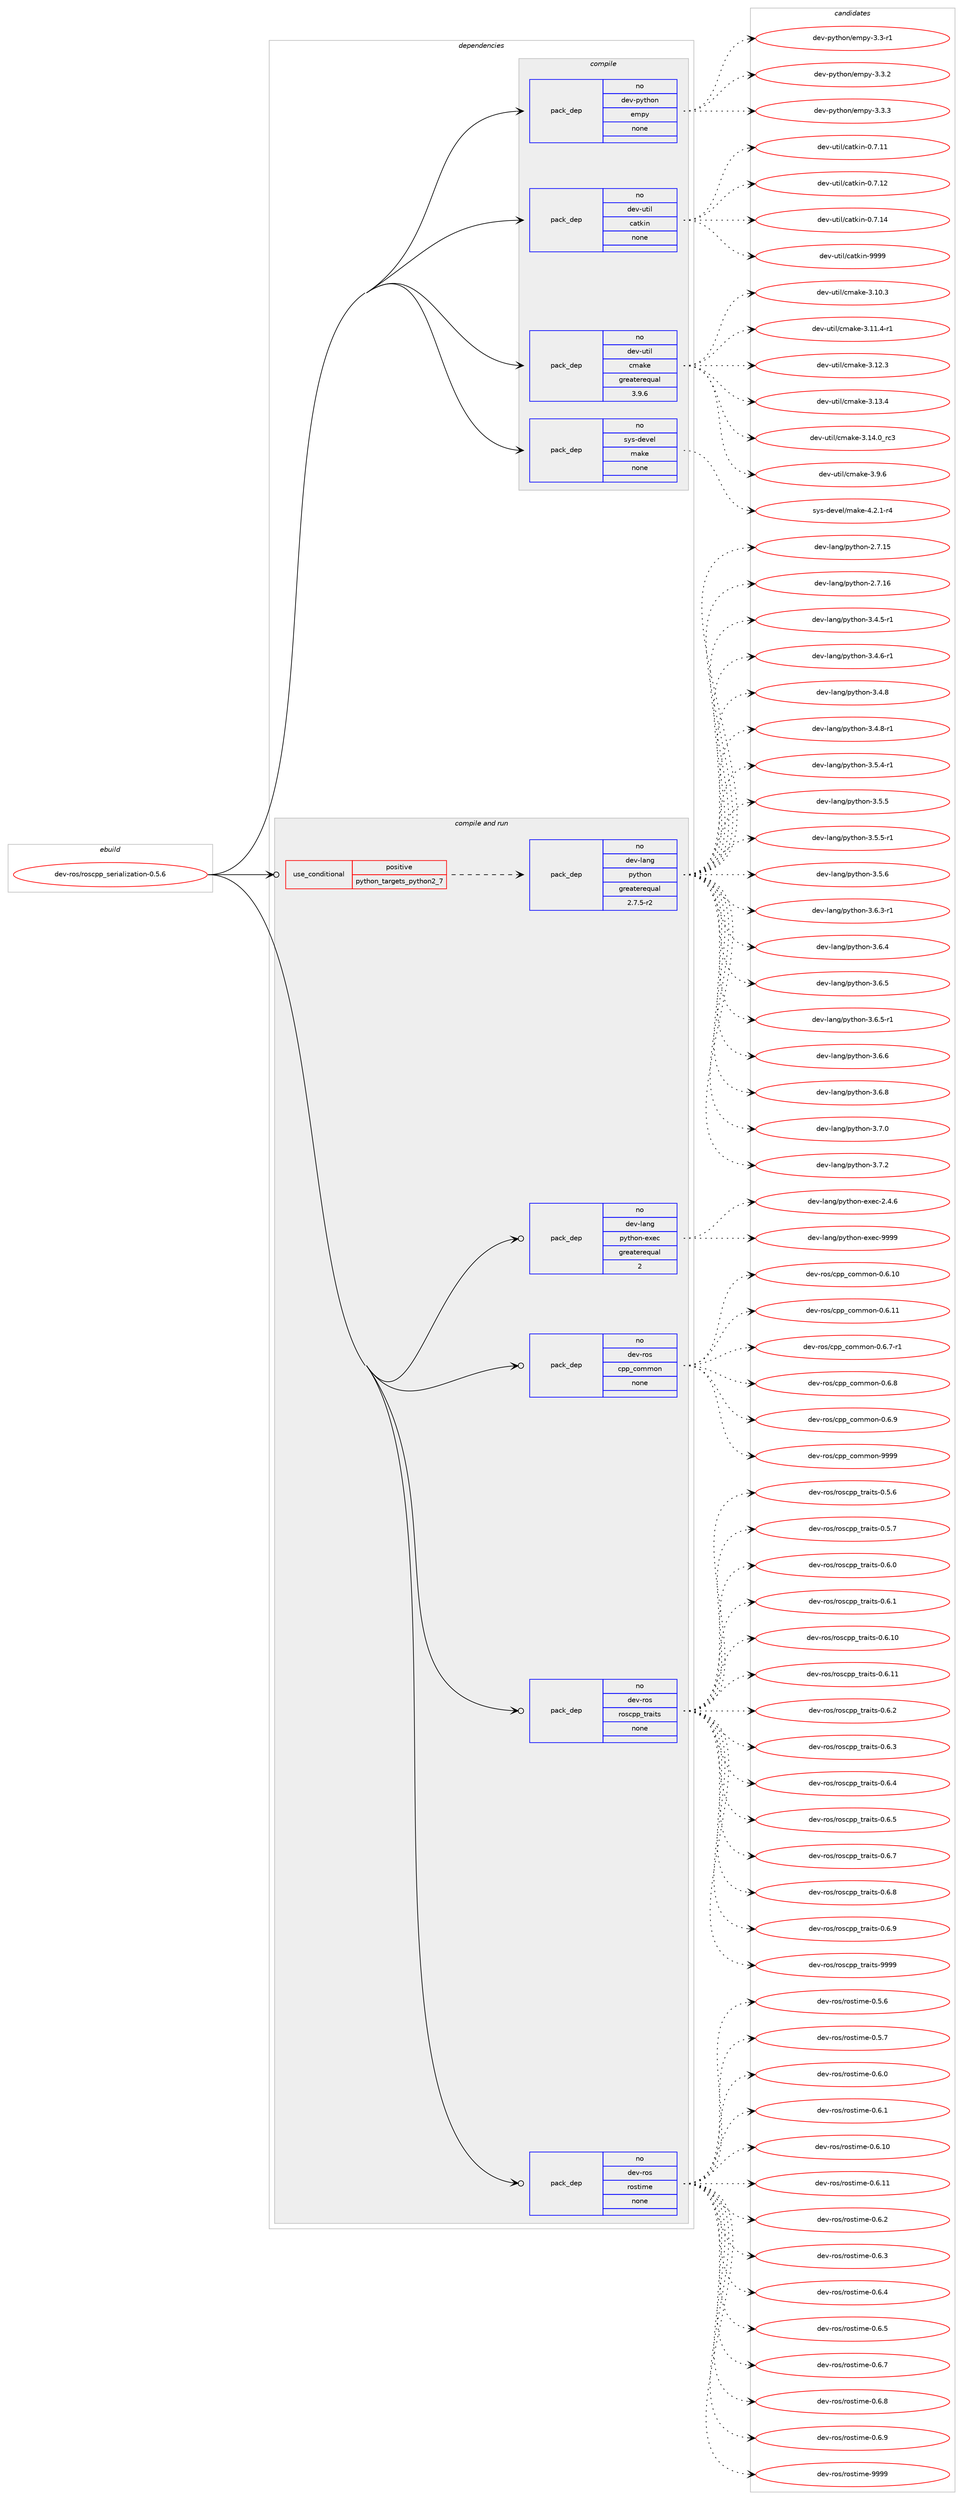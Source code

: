 digraph prolog {

# *************
# Graph options
# *************

newrank=true;
concentrate=true;
compound=true;
graph [rankdir=LR,fontname=Helvetica,fontsize=10,ranksep=1.5];#, ranksep=2.5, nodesep=0.2];
edge  [arrowhead=vee];
node  [fontname=Helvetica,fontsize=10];

# **********
# The ebuild
# **********

subgraph cluster_leftcol {
color=gray;
rank=same;
label=<<i>ebuild</i>>;
id [label="dev-ros/roscpp_serialization-0.5.6", color=red, width=4, href="../dev-ros/roscpp_serialization-0.5.6.svg"];
}

# ****************
# The dependencies
# ****************

subgraph cluster_midcol {
color=gray;
label=<<i>dependencies</i>>;
subgraph cluster_compile {
fillcolor="#eeeeee";
style=filled;
label=<<i>compile</i>>;
subgraph pack1051457 {
dependency1464646 [label=<<TABLE BORDER="0" CELLBORDER="1" CELLSPACING="0" CELLPADDING="4" WIDTH="220"><TR><TD ROWSPAN="6" CELLPADDING="30">pack_dep</TD></TR><TR><TD WIDTH="110">no</TD></TR><TR><TD>dev-python</TD></TR><TR><TD>empy</TD></TR><TR><TD>none</TD></TR><TR><TD></TD></TR></TABLE>>, shape=none, color=blue];
}
id:e -> dependency1464646:w [weight=20,style="solid",arrowhead="vee"];
subgraph pack1051458 {
dependency1464647 [label=<<TABLE BORDER="0" CELLBORDER="1" CELLSPACING="0" CELLPADDING="4" WIDTH="220"><TR><TD ROWSPAN="6" CELLPADDING="30">pack_dep</TD></TR><TR><TD WIDTH="110">no</TD></TR><TR><TD>dev-util</TD></TR><TR><TD>catkin</TD></TR><TR><TD>none</TD></TR><TR><TD></TD></TR></TABLE>>, shape=none, color=blue];
}
id:e -> dependency1464647:w [weight=20,style="solid",arrowhead="vee"];
subgraph pack1051459 {
dependency1464648 [label=<<TABLE BORDER="0" CELLBORDER="1" CELLSPACING="0" CELLPADDING="4" WIDTH="220"><TR><TD ROWSPAN="6" CELLPADDING="30">pack_dep</TD></TR><TR><TD WIDTH="110">no</TD></TR><TR><TD>dev-util</TD></TR><TR><TD>cmake</TD></TR><TR><TD>greaterequal</TD></TR><TR><TD>3.9.6</TD></TR></TABLE>>, shape=none, color=blue];
}
id:e -> dependency1464648:w [weight=20,style="solid",arrowhead="vee"];
subgraph pack1051460 {
dependency1464649 [label=<<TABLE BORDER="0" CELLBORDER="1" CELLSPACING="0" CELLPADDING="4" WIDTH="220"><TR><TD ROWSPAN="6" CELLPADDING="30">pack_dep</TD></TR><TR><TD WIDTH="110">no</TD></TR><TR><TD>sys-devel</TD></TR><TR><TD>make</TD></TR><TR><TD>none</TD></TR><TR><TD></TD></TR></TABLE>>, shape=none, color=blue];
}
id:e -> dependency1464649:w [weight=20,style="solid",arrowhead="vee"];
}
subgraph cluster_compileandrun {
fillcolor="#eeeeee";
style=filled;
label=<<i>compile and run</i>>;
subgraph cond389799 {
dependency1464650 [label=<<TABLE BORDER="0" CELLBORDER="1" CELLSPACING="0" CELLPADDING="4"><TR><TD ROWSPAN="3" CELLPADDING="10">use_conditional</TD></TR><TR><TD>positive</TD></TR><TR><TD>python_targets_python2_7</TD></TR></TABLE>>, shape=none, color=red];
subgraph pack1051461 {
dependency1464651 [label=<<TABLE BORDER="0" CELLBORDER="1" CELLSPACING="0" CELLPADDING="4" WIDTH="220"><TR><TD ROWSPAN="6" CELLPADDING="30">pack_dep</TD></TR><TR><TD WIDTH="110">no</TD></TR><TR><TD>dev-lang</TD></TR><TR><TD>python</TD></TR><TR><TD>greaterequal</TD></TR><TR><TD>2.7.5-r2</TD></TR></TABLE>>, shape=none, color=blue];
}
dependency1464650:e -> dependency1464651:w [weight=20,style="dashed",arrowhead="vee"];
}
id:e -> dependency1464650:w [weight=20,style="solid",arrowhead="odotvee"];
subgraph pack1051462 {
dependency1464652 [label=<<TABLE BORDER="0" CELLBORDER="1" CELLSPACING="0" CELLPADDING="4" WIDTH="220"><TR><TD ROWSPAN="6" CELLPADDING="30">pack_dep</TD></TR><TR><TD WIDTH="110">no</TD></TR><TR><TD>dev-lang</TD></TR><TR><TD>python-exec</TD></TR><TR><TD>greaterequal</TD></TR><TR><TD>2</TD></TR></TABLE>>, shape=none, color=blue];
}
id:e -> dependency1464652:w [weight=20,style="solid",arrowhead="odotvee"];
subgraph pack1051463 {
dependency1464653 [label=<<TABLE BORDER="0" CELLBORDER="1" CELLSPACING="0" CELLPADDING="4" WIDTH="220"><TR><TD ROWSPAN="6" CELLPADDING="30">pack_dep</TD></TR><TR><TD WIDTH="110">no</TD></TR><TR><TD>dev-ros</TD></TR><TR><TD>cpp_common</TD></TR><TR><TD>none</TD></TR><TR><TD></TD></TR></TABLE>>, shape=none, color=blue];
}
id:e -> dependency1464653:w [weight=20,style="solid",arrowhead="odotvee"];
subgraph pack1051464 {
dependency1464654 [label=<<TABLE BORDER="0" CELLBORDER="1" CELLSPACING="0" CELLPADDING="4" WIDTH="220"><TR><TD ROWSPAN="6" CELLPADDING="30">pack_dep</TD></TR><TR><TD WIDTH="110">no</TD></TR><TR><TD>dev-ros</TD></TR><TR><TD>roscpp_traits</TD></TR><TR><TD>none</TD></TR><TR><TD></TD></TR></TABLE>>, shape=none, color=blue];
}
id:e -> dependency1464654:w [weight=20,style="solid",arrowhead="odotvee"];
subgraph pack1051465 {
dependency1464655 [label=<<TABLE BORDER="0" CELLBORDER="1" CELLSPACING="0" CELLPADDING="4" WIDTH="220"><TR><TD ROWSPAN="6" CELLPADDING="30">pack_dep</TD></TR><TR><TD WIDTH="110">no</TD></TR><TR><TD>dev-ros</TD></TR><TR><TD>rostime</TD></TR><TR><TD>none</TD></TR><TR><TD></TD></TR></TABLE>>, shape=none, color=blue];
}
id:e -> dependency1464655:w [weight=20,style="solid",arrowhead="odotvee"];
}
subgraph cluster_run {
fillcolor="#eeeeee";
style=filled;
label=<<i>run</i>>;
}
}

# **************
# The candidates
# **************

subgraph cluster_choices {
rank=same;
color=gray;
label=<<i>candidates</i>>;

subgraph choice1051457 {
color=black;
nodesep=1;
choice1001011184511212111610411111047101109112121455146514511449 [label="dev-python/empy-3.3-r1", color=red, width=4,href="../dev-python/empy-3.3-r1.svg"];
choice1001011184511212111610411111047101109112121455146514650 [label="dev-python/empy-3.3.2", color=red, width=4,href="../dev-python/empy-3.3.2.svg"];
choice1001011184511212111610411111047101109112121455146514651 [label="dev-python/empy-3.3.3", color=red, width=4,href="../dev-python/empy-3.3.3.svg"];
dependency1464646:e -> choice1001011184511212111610411111047101109112121455146514511449:w [style=dotted,weight="100"];
dependency1464646:e -> choice1001011184511212111610411111047101109112121455146514650:w [style=dotted,weight="100"];
dependency1464646:e -> choice1001011184511212111610411111047101109112121455146514651:w [style=dotted,weight="100"];
}
subgraph choice1051458 {
color=black;
nodesep=1;
choice1001011184511711610510847999711610710511045484655464949 [label="dev-util/catkin-0.7.11", color=red, width=4,href="../dev-util/catkin-0.7.11.svg"];
choice1001011184511711610510847999711610710511045484655464950 [label="dev-util/catkin-0.7.12", color=red, width=4,href="../dev-util/catkin-0.7.12.svg"];
choice1001011184511711610510847999711610710511045484655464952 [label="dev-util/catkin-0.7.14", color=red, width=4,href="../dev-util/catkin-0.7.14.svg"];
choice100101118451171161051084799971161071051104557575757 [label="dev-util/catkin-9999", color=red, width=4,href="../dev-util/catkin-9999.svg"];
dependency1464647:e -> choice1001011184511711610510847999711610710511045484655464949:w [style=dotted,weight="100"];
dependency1464647:e -> choice1001011184511711610510847999711610710511045484655464950:w [style=dotted,weight="100"];
dependency1464647:e -> choice1001011184511711610510847999711610710511045484655464952:w [style=dotted,weight="100"];
dependency1464647:e -> choice100101118451171161051084799971161071051104557575757:w [style=dotted,weight="100"];
}
subgraph choice1051459 {
color=black;
nodesep=1;
choice1001011184511711610510847991099710710145514649484651 [label="dev-util/cmake-3.10.3", color=red, width=4,href="../dev-util/cmake-3.10.3.svg"];
choice10010111845117116105108479910997107101455146494946524511449 [label="dev-util/cmake-3.11.4-r1", color=red, width=4,href="../dev-util/cmake-3.11.4-r1.svg"];
choice1001011184511711610510847991099710710145514649504651 [label="dev-util/cmake-3.12.3", color=red, width=4,href="../dev-util/cmake-3.12.3.svg"];
choice1001011184511711610510847991099710710145514649514652 [label="dev-util/cmake-3.13.4", color=red, width=4,href="../dev-util/cmake-3.13.4.svg"];
choice1001011184511711610510847991099710710145514649524648951149951 [label="dev-util/cmake-3.14.0_rc3", color=red, width=4,href="../dev-util/cmake-3.14.0_rc3.svg"];
choice10010111845117116105108479910997107101455146574654 [label="dev-util/cmake-3.9.6", color=red, width=4,href="../dev-util/cmake-3.9.6.svg"];
dependency1464648:e -> choice1001011184511711610510847991099710710145514649484651:w [style=dotted,weight="100"];
dependency1464648:e -> choice10010111845117116105108479910997107101455146494946524511449:w [style=dotted,weight="100"];
dependency1464648:e -> choice1001011184511711610510847991099710710145514649504651:w [style=dotted,weight="100"];
dependency1464648:e -> choice1001011184511711610510847991099710710145514649514652:w [style=dotted,weight="100"];
dependency1464648:e -> choice1001011184511711610510847991099710710145514649524648951149951:w [style=dotted,weight="100"];
dependency1464648:e -> choice10010111845117116105108479910997107101455146574654:w [style=dotted,weight="100"];
}
subgraph choice1051460 {
color=black;
nodesep=1;
choice1151211154510010111810110847109971071014552465046494511452 [label="sys-devel/make-4.2.1-r4", color=red, width=4,href="../sys-devel/make-4.2.1-r4.svg"];
dependency1464649:e -> choice1151211154510010111810110847109971071014552465046494511452:w [style=dotted,weight="100"];
}
subgraph choice1051461 {
color=black;
nodesep=1;
choice10010111845108971101034711212111610411111045504655464953 [label="dev-lang/python-2.7.15", color=red, width=4,href="../dev-lang/python-2.7.15.svg"];
choice10010111845108971101034711212111610411111045504655464954 [label="dev-lang/python-2.7.16", color=red, width=4,href="../dev-lang/python-2.7.16.svg"];
choice1001011184510897110103471121211161041111104551465246534511449 [label="dev-lang/python-3.4.5-r1", color=red, width=4,href="../dev-lang/python-3.4.5-r1.svg"];
choice1001011184510897110103471121211161041111104551465246544511449 [label="dev-lang/python-3.4.6-r1", color=red, width=4,href="../dev-lang/python-3.4.6-r1.svg"];
choice100101118451089711010347112121116104111110455146524656 [label="dev-lang/python-3.4.8", color=red, width=4,href="../dev-lang/python-3.4.8.svg"];
choice1001011184510897110103471121211161041111104551465246564511449 [label="dev-lang/python-3.4.8-r1", color=red, width=4,href="../dev-lang/python-3.4.8-r1.svg"];
choice1001011184510897110103471121211161041111104551465346524511449 [label="dev-lang/python-3.5.4-r1", color=red, width=4,href="../dev-lang/python-3.5.4-r1.svg"];
choice100101118451089711010347112121116104111110455146534653 [label="dev-lang/python-3.5.5", color=red, width=4,href="../dev-lang/python-3.5.5.svg"];
choice1001011184510897110103471121211161041111104551465346534511449 [label="dev-lang/python-3.5.5-r1", color=red, width=4,href="../dev-lang/python-3.5.5-r1.svg"];
choice100101118451089711010347112121116104111110455146534654 [label="dev-lang/python-3.5.6", color=red, width=4,href="../dev-lang/python-3.5.6.svg"];
choice1001011184510897110103471121211161041111104551465446514511449 [label="dev-lang/python-3.6.3-r1", color=red, width=4,href="../dev-lang/python-3.6.3-r1.svg"];
choice100101118451089711010347112121116104111110455146544652 [label="dev-lang/python-3.6.4", color=red, width=4,href="../dev-lang/python-3.6.4.svg"];
choice100101118451089711010347112121116104111110455146544653 [label="dev-lang/python-3.6.5", color=red, width=4,href="../dev-lang/python-3.6.5.svg"];
choice1001011184510897110103471121211161041111104551465446534511449 [label="dev-lang/python-3.6.5-r1", color=red, width=4,href="../dev-lang/python-3.6.5-r1.svg"];
choice100101118451089711010347112121116104111110455146544654 [label="dev-lang/python-3.6.6", color=red, width=4,href="../dev-lang/python-3.6.6.svg"];
choice100101118451089711010347112121116104111110455146544656 [label="dev-lang/python-3.6.8", color=red, width=4,href="../dev-lang/python-3.6.8.svg"];
choice100101118451089711010347112121116104111110455146554648 [label="dev-lang/python-3.7.0", color=red, width=4,href="../dev-lang/python-3.7.0.svg"];
choice100101118451089711010347112121116104111110455146554650 [label="dev-lang/python-3.7.2", color=red, width=4,href="../dev-lang/python-3.7.2.svg"];
dependency1464651:e -> choice10010111845108971101034711212111610411111045504655464953:w [style=dotted,weight="100"];
dependency1464651:e -> choice10010111845108971101034711212111610411111045504655464954:w [style=dotted,weight="100"];
dependency1464651:e -> choice1001011184510897110103471121211161041111104551465246534511449:w [style=dotted,weight="100"];
dependency1464651:e -> choice1001011184510897110103471121211161041111104551465246544511449:w [style=dotted,weight="100"];
dependency1464651:e -> choice100101118451089711010347112121116104111110455146524656:w [style=dotted,weight="100"];
dependency1464651:e -> choice1001011184510897110103471121211161041111104551465246564511449:w [style=dotted,weight="100"];
dependency1464651:e -> choice1001011184510897110103471121211161041111104551465346524511449:w [style=dotted,weight="100"];
dependency1464651:e -> choice100101118451089711010347112121116104111110455146534653:w [style=dotted,weight="100"];
dependency1464651:e -> choice1001011184510897110103471121211161041111104551465346534511449:w [style=dotted,weight="100"];
dependency1464651:e -> choice100101118451089711010347112121116104111110455146534654:w [style=dotted,weight="100"];
dependency1464651:e -> choice1001011184510897110103471121211161041111104551465446514511449:w [style=dotted,weight="100"];
dependency1464651:e -> choice100101118451089711010347112121116104111110455146544652:w [style=dotted,weight="100"];
dependency1464651:e -> choice100101118451089711010347112121116104111110455146544653:w [style=dotted,weight="100"];
dependency1464651:e -> choice1001011184510897110103471121211161041111104551465446534511449:w [style=dotted,weight="100"];
dependency1464651:e -> choice100101118451089711010347112121116104111110455146544654:w [style=dotted,weight="100"];
dependency1464651:e -> choice100101118451089711010347112121116104111110455146544656:w [style=dotted,weight="100"];
dependency1464651:e -> choice100101118451089711010347112121116104111110455146554648:w [style=dotted,weight="100"];
dependency1464651:e -> choice100101118451089711010347112121116104111110455146554650:w [style=dotted,weight="100"];
}
subgraph choice1051462 {
color=black;
nodesep=1;
choice1001011184510897110103471121211161041111104510112010199455046524654 [label="dev-lang/python-exec-2.4.6", color=red, width=4,href="../dev-lang/python-exec-2.4.6.svg"];
choice10010111845108971101034711212111610411111045101120101994557575757 [label="dev-lang/python-exec-9999", color=red, width=4,href="../dev-lang/python-exec-9999.svg"];
dependency1464652:e -> choice1001011184510897110103471121211161041111104510112010199455046524654:w [style=dotted,weight="100"];
dependency1464652:e -> choice10010111845108971101034711212111610411111045101120101994557575757:w [style=dotted,weight="100"];
}
subgraph choice1051463 {
color=black;
nodesep=1;
choice100101118451141111154799112112959911110910911111045484654464948 [label="dev-ros/cpp_common-0.6.10", color=red, width=4,href="../dev-ros/cpp_common-0.6.10.svg"];
choice100101118451141111154799112112959911110910911111045484654464949 [label="dev-ros/cpp_common-0.6.11", color=red, width=4,href="../dev-ros/cpp_common-0.6.11.svg"];
choice10010111845114111115479911211295991111091091111104548465446554511449 [label="dev-ros/cpp_common-0.6.7-r1", color=red, width=4,href="../dev-ros/cpp_common-0.6.7-r1.svg"];
choice1001011184511411111547991121129599111109109111110454846544656 [label="dev-ros/cpp_common-0.6.8", color=red, width=4,href="../dev-ros/cpp_common-0.6.8.svg"];
choice1001011184511411111547991121129599111109109111110454846544657 [label="dev-ros/cpp_common-0.6.9", color=red, width=4,href="../dev-ros/cpp_common-0.6.9.svg"];
choice10010111845114111115479911211295991111091091111104557575757 [label="dev-ros/cpp_common-9999", color=red, width=4,href="../dev-ros/cpp_common-9999.svg"];
dependency1464653:e -> choice100101118451141111154799112112959911110910911111045484654464948:w [style=dotted,weight="100"];
dependency1464653:e -> choice100101118451141111154799112112959911110910911111045484654464949:w [style=dotted,weight="100"];
dependency1464653:e -> choice10010111845114111115479911211295991111091091111104548465446554511449:w [style=dotted,weight="100"];
dependency1464653:e -> choice1001011184511411111547991121129599111109109111110454846544656:w [style=dotted,weight="100"];
dependency1464653:e -> choice1001011184511411111547991121129599111109109111110454846544657:w [style=dotted,weight="100"];
dependency1464653:e -> choice10010111845114111115479911211295991111091091111104557575757:w [style=dotted,weight="100"];
}
subgraph choice1051464 {
color=black;
nodesep=1;
choice1001011184511411111547114111115991121129511611497105116115454846534654 [label="dev-ros/roscpp_traits-0.5.6", color=red, width=4,href="../dev-ros/roscpp_traits-0.5.6.svg"];
choice1001011184511411111547114111115991121129511611497105116115454846534655 [label="dev-ros/roscpp_traits-0.5.7", color=red, width=4,href="../dev-ros/roscpp_traits-0.5.7.svg"];
choice1001011184511411111547114111115991121129511611497105116115454846544648 [label="dev-ros/roscpp_traits-0.6.0", color=red, width=4,href="../dev-ros/roscpp_traits-0.6.0.svg"];
choice1001011184511411111547114111115991121129511611497105116115454846544649 [label="dev-ros/roscpp_traits-0.6.1", color=red, width=4,href="../dev-ros/roscpp_traits-0.6.1.svg"];
choice100101118451141111154711411111599112112951161149710511611545484654464948 [label="dev-ros/roscpp_traits-0.6.10", color=red, width=4,href="../dev-ros/roscpp_traits-0.6.10.svg"];
choice100101118451141111154711411111599112112951161149710511611545484654464949 [label="dev-ros/roscpp_traits-0.6.11", color=red, width=4,href="../dev-ros/roscpp_traits-0.6.11.svg"];
choice1001011184511411111547114111115991121129511611497105116115454846544650 [label="dev-ros/roscpp_traits-0.6.2", color=red, width=4,href="../dev-ros/roscpp_traits-0.6.2.svg"];
choice1001011184511411111547114111115991121129511611497105116115454846544651 [label="dev-ros/roscpp_traits-0.6.3", color=red, width=4,href="../dev-ros/roscpp_traits-0.6.3.svg"];
choice1001011184511411111547114111115991121129511611497105116115454846544652 [label="dev-ros/roscpp_traits-0.6.4", color=red, width=4,href="../dev-ros/roscpp_traits-0.6.4.svg"];
choice1001011184511411111547114111115991121129511611497105116115454846544653 [label="dev-ros/roscpp_traits-0.6.5", color=red, width=4,href="../dev-ros/roscpp_traits-0.6.5.svg"];
choice1001011184511411111547114111115991121129511611497105116115454846544655 [label="dev-ros/roscpp_traits-0.6.7", color=red, width=4,href="../dev-ros/roscpp_traits-0.6.7.svg"];
choice1001011184511411111547114111115991121129511611497105116115454846544656 [label="dev-ros/roscpp_traits-0.6.8", color=red, width=4,href="../dev-ros/roscpp_traits-0.6.8.svg"];
choice1001011184511411111547114111115991121129511611497105116115454846544657 [label="dev-ros/roscpp_traits-0.6.9", color=red, width=4,href="../dev-ros/roscpp_traits-0.6.9.svg"];
choice10010111845114111115471141111159911211295116114971051161154557575757 [label="dev-ros/roscpp_traits-9999", color=red, width=4,href="../dev-ros/roscpp_traits-9999.svg"];
dependency1464654:e -> choice1001011184511411111547114111115991121129511611497105116115454846534654:w [style=dotted,weight="100"];
dependency1464654:e -> choice1001011184511411111547114111115991121129511611497105116115454846534655:w [style=dotted,weight="100"];
dependency1464654:e -> choice1001011184511411111547114111115991121129511611497105116115454846544648:w [style=dotted,weight="100"];
dependency1464654:e -> choice1001011184511411111547114111115991121129511611497105116115454846544649:w [style=dotted,weight="100"];
dependency1464654:e -> choice100101118451141111154711411111599112112951161149710511611545484654464948:w [style=dotted,weight="100"];
dependency1464654:e -> choice100101118451141111154711411111599112112951161149710511611545484654464949:w [style=dotted,weight="100"];
dependency1464654:e -> choice1001011184511411111547114111115991121129511611497105116115454846544650:w [style=dotted,weight="100"];
dependency1464654:e -> choice1001011184511411111547114111115991121129511611497105116115454846544651:w [style=dotted,weight="100"];
dependency1464654:e -> choice1001011184511411111547114111115991121129511611497105116115454846544652:w [style=dotted,weight="100"];
dependency1464654:e -> choice1001011184511411111547114111115991121129511611497105116115454846544653:w [style=dotted,weight="100"];
dependency1464654:e -> choice1001011184511411111547114111115991121129511611497105116115454846544655:w [style=dotted,weight="100"];
dependency1464654:e -> choice1001011184511411111547114111115991121129511611497105116115454846544656:w [style=dotted,weight="100"];
dependency1464654:e -> choice1001011184511411111547114111115991121129511611497105116115454846544657:w [style=dotted,weight="100"];
dependency1464654:e -> choice10010111845114111115471141111159911211295116114971051161154557575757:w [style=dotted,weight="100"];
}
subgraph choice1051465 {
color=black;
nodesep=1;
choice1001011184511411111547114111115116105109101454846534654 [label="dev-ros/rostime-0.5.6", color=red, width=4,href="../dev-ros/rostime-0.5.6.svg"];
choice1001011184511411111547114111115116105109101454846534655 [label="dev-ros/rostime-0.5.7", color=red, width=4,href="../dev-ros/rostime-0.5.7.svg"];
choice1001011184511411111547114111115116105109101454846544648 [label="dev-ros/rostime-0.6.0", color=red, width=4,href="../dev-ros/rostime-0.6.0.svg"];
choice1001011184511411111547114111115116105109101454846544649 [label="dev-ros/rostime-0.6.1", color=red, width=4,href="../dev-ros/rostime-0.6.1.svg"];
choice100101118451141111154711411111511610510910145484654464948 [label="dev-ros/rostime-0.6.10", color=red, width=4,href="../dev-ros/rostime-0.6.10.svg"];
choice100101118451141111154711411111511610510910145484654464949 [label="dev-ros/rostime-0.6.11", color=red, width=4,href="../dev-ros/rostime-0.6.11.svg"];
choice1001011184511411111547114111115116105109101454846544650 [label="dev-ros/rostime-0.6.2", color=red, width=4,href="../dev-ros/rostime-0.6.2.svg"];
choice1001011184511411111547114111115116105109101454846544651 [label="dev-ros/rostime-0.6.3", color=red, width=4,href="../dev-ros/rostime-0.6.3.svg"];
choice1001011184511411111547114111115116105109101454846544652 [label="dev-ros/rostime-0.6.4", color=red, width=4,href="../dev-ros/rostime-0.6.4.svg"];
choice1001011184511411111547114111115116105109101454846544653 [label="dev-ros/rostime-0.6.5", color=red, width=4,href="../dev-ros/rostime-0.6.5.svg"];
choice1001011184511411111547114111115116105109101454846544655 [label="dev-ros/rostime-0.6.7", color=red, width=4,href="../dev-ros/rostime-0.6.7.svg"];
choice1001011184511411111547114111115116105109101454846544656 [label="dev-ros/rostime-0.6.8", color=red, width=4,href="../dev-ros/rostime-0.6.8.svg"];
choice1001011184511411111547114111115116105109101454846544657 [label="dev-ros/rostime-0.6.9", color=red, width=4,href="../dev-ros/rostime-0.6.9.svg"];
choice10010111845114111115471141111151161051091014557575757 [label="dev-ros/rostime-9999", color=red, width=4,href="../dev-ros/rostime-9999.svg"];
dependency1464655:e -> choice1001011184511411111547114111115116105109101454846534654:w [style=dotted,weight="100"];
dependency1464655:e -> choice1001011184511411111547114111115116105109101454846534655:w [style=dotted,weight="100"];
dependency1464655:e -> choice1001011184511411111547114111115116105109101454846544648:w [style=dotted,weight="100"];
dependency1464655:e -> choice1001011184511411111547114111115116105109101454846544649:w [style=dotted,weight="100"];
dependency1464655:e -> choice100101118451141111154711411111511610510910145484654464948:w [style=dotted,weight="100"];
dependency1464655:e -> choice100101118451141111154711411111511610510910145484654464949:w [style=dotted,weight="100"];
dependency1464655:e -> choice1001011184511411111547114111115116105109101454846544650:w [style=dotted,weight="100"];
dependency1464655:e -> choice1001011184511411111547114111115116105109101454846544651:w [style=dotted,weight="100"];
dependency1464655:e -> choice1001011184511411111547114111115116105109101454846544652:w [style=dotted,weight="100"];
dependency1464655:e -> choice1001011184511411111547114111115116105109101454846544653:w [style=dotted,weight="100"];
dependency1464655:e -> choice1001011184511411111547114111115116105109101454846544655:w [style=dotted,weight="100"];
dependency1464655:e -> choice1001011184511411111547114111115116105109101454846544656:w [style=dotted,weight="100"];
dependency1464655:e -> choice1001011184511411111547114111115116105109101454846544657:w [style=dotted,weight="100"];
dependency1464655:e -> choice10010111845114111115471141111151161051091014557575757:w [style=dotted,weight="100"];
}
}

}
